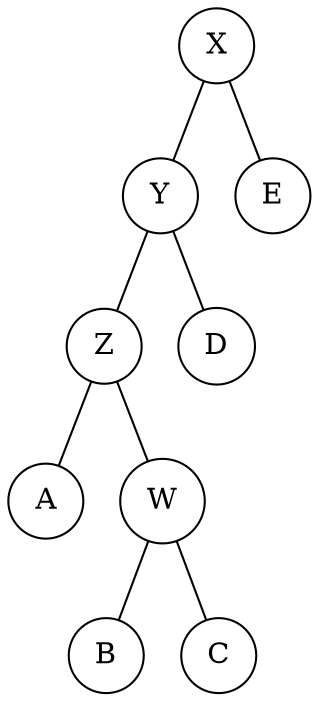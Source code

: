 graph arvore_binaria05 {
	node [shape=circle]
	X -- { Y E }
	Y -- { Z D }
	Z -- { A W }
	W -- { B C }
}

